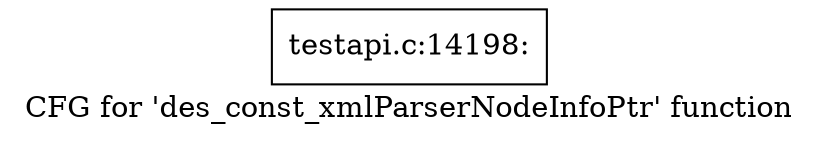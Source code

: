 digraph "CFG for 'des_const_xmlParserNodeInfoPtr' function" {
	label="CFG for 'des_const_xmlParserNodeInfoPtr' function";

	Node0x4841560 [shape=record,label="{testapi.c:14198:}"];
}
